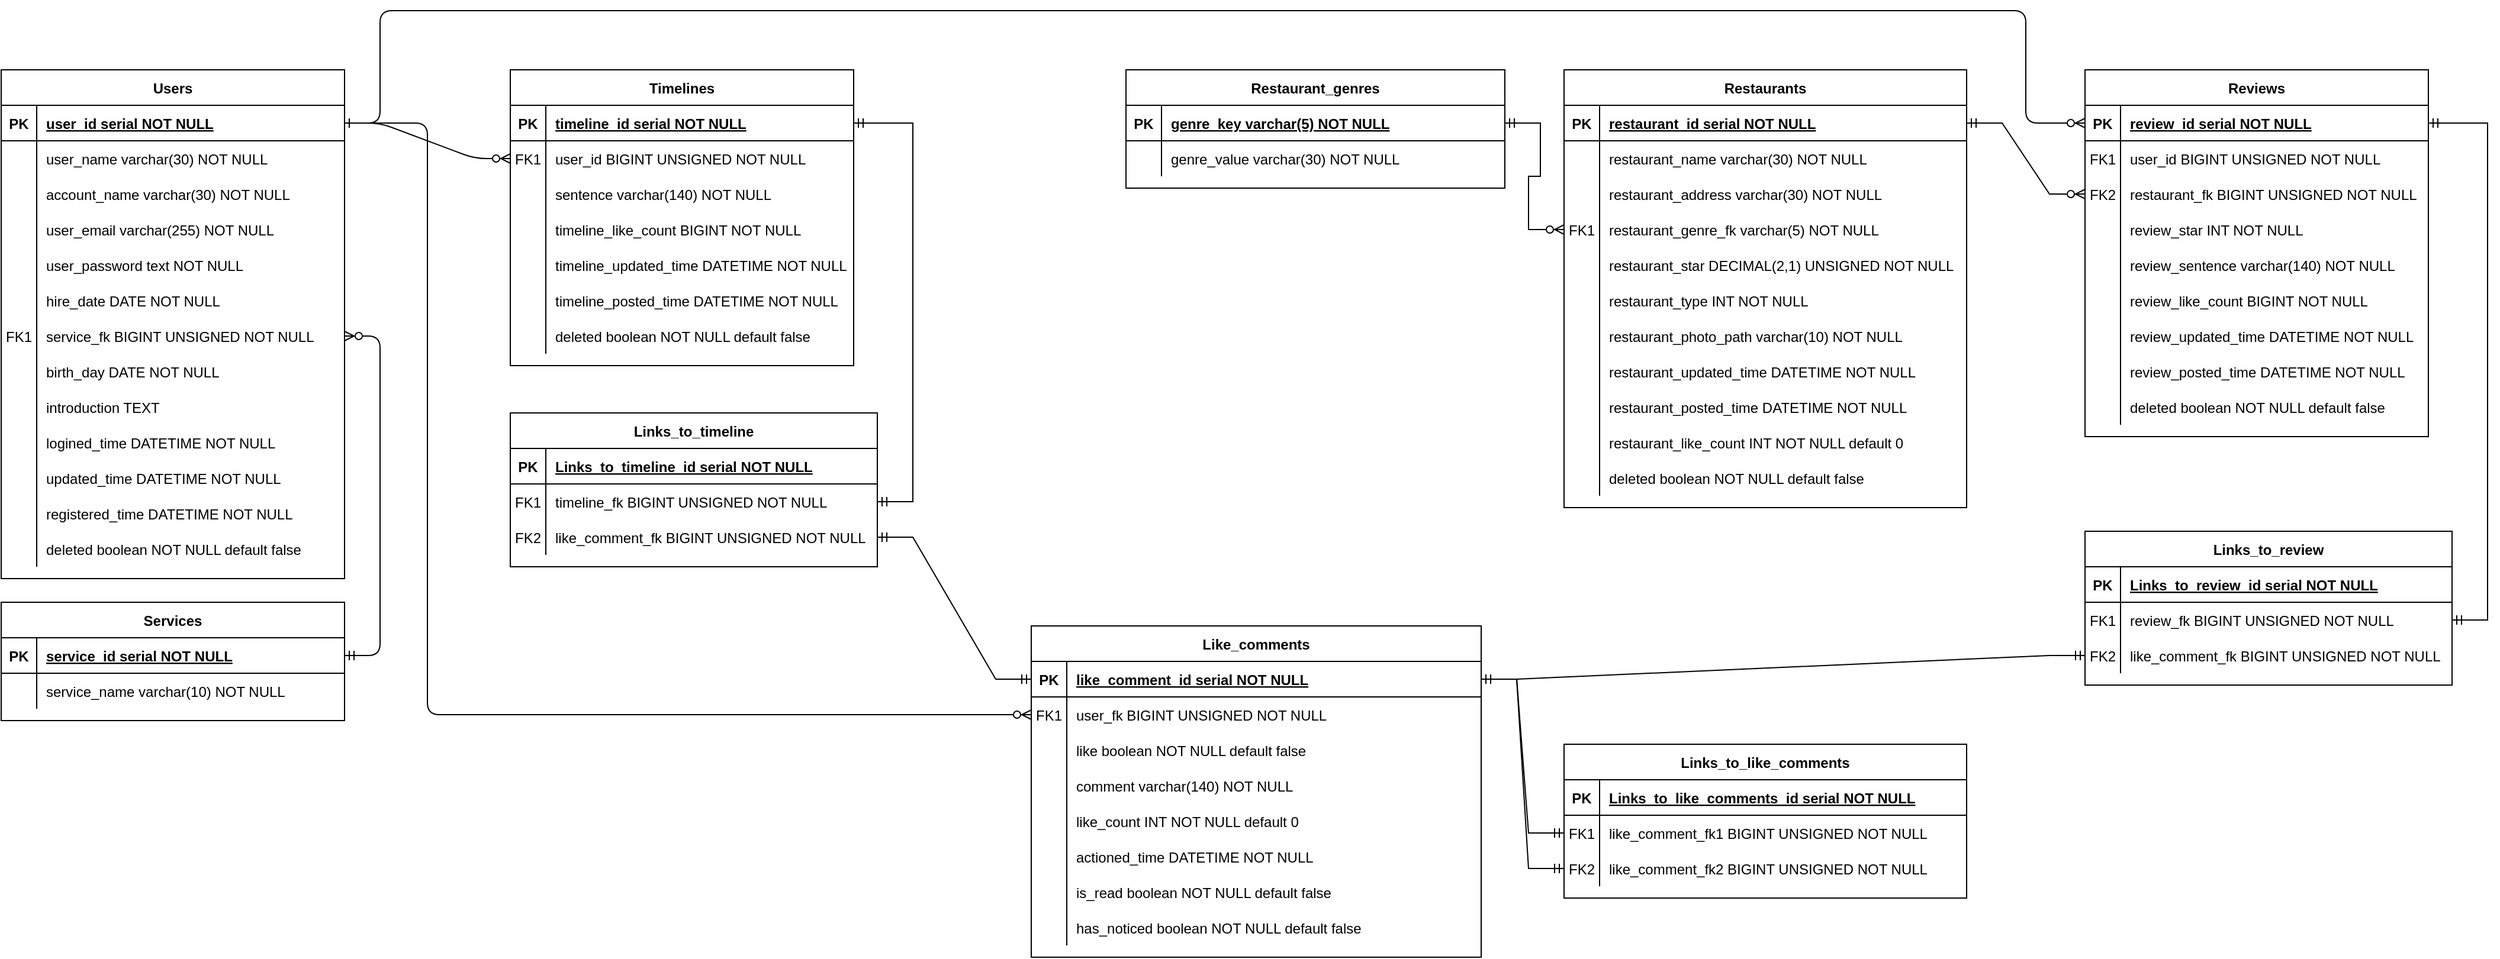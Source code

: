 <mxfile version="15.7.3" type="device"><diagram id="R2lEEEUBdFMjLlhIrx00" name="Page-1"><mxGraphModel dx="2181" dy="1018" grid="1" gridSize="10" guides="1" tooltips="1" connect="1" arrows="1" fold="1" page="1" pageScale="1" pageWidth="1100" pageHeight="850" math="0" shadow="0" extFonts="Permanent Marker^https://fonts.googleapis.com/css?family=Permanent+Marker"><root><mxCell id="0"/><mxCell id="1" parent="0"/><mxCell id="C-vyLk0tnHw3VtMMgP7b-1" value="" style="edgeStyle=entityRelationEdgeStyle;endArrow=ERzeroToMany;startArrow=ERone;endFill=1;startFill=0;" parent="1" source="C-vyLk0tnHw3VtMMgP7b-24" target="C-vyLk0tnHw3VtMMgP7b-6" edge="1"><mxGeometry width="100" height="100" relative="1" as="geometry"><mxPoint x="340" y="720" as="sourcePoint"/><mxPoint x="440" y="620" as="targetPoint"/></mxGeometry></mxCell><mxCell id="C-vyLk0tnHw3VtMMgP7b-2" value="Timelines" style="shape=table;startSize=30;container=1;collapsible=1;childLayout=tableLayout;fixedRows=1;rowLines=0;fontStyle=1;align=center;resizeLast=1;" parent="1" vertex="1"><mxGeometry x="510" y="70" width="290" height="250" as="geometry"/></mxCell><mxCell id="C-vyLk0tnHw3VtMMgP7b-3" value="" style="shape=partialRectangle;collapsible=0;dropTarget=0;pointerEvents=0;fillColor=none;points=[[0,0.5],[1,0.5]];portConstraint=eastwest;top=0;left=0;right=0;bottom=1;" parent="C-vyLk0tnHw3VtMMgP7b-2" vertex="1"><mxGeometry y="30" width="290" height="30" as="geometry"/></mxCell><mxCell id="C-vyLk0tnHw3VtMMgP7b-4" value="PK" style="shape=partialRectangle;overflow=hidden;connectable=0;fillColor=none;top=0;left=0;bottom=0;right=0;fontStyle=1;" parent="C-vyLk0tnHw3VtMMgP7b-3" vertex="1"><mxGeometry width="30" height="30" as="geometry"><mxRectangle width="30" height="30" as="alternateBounds"/></mxGeometry></mxCell><mxCell id="C-vyLk0tnHw3VtMMgP7b-5" value="timeline_id serial NOT NULL " style="shape=partialRectangle;overflow=hidden;connectable=0;fillColor=none;top=0;left=0;bottom=0;right=0;align=left;spacingLeft=6;fontStyle=5;" parent="C-vyLk0tnHw3VtMMgP7b-3" vertex="1"><mxGeometry x="30" width="260" height="30" as="geometry"><mxRectangle width="260" height="30" as="alternateBounds"/></mxGeometry></mxCell><mxCell id="C-vyLk0tnHw3VtMMgP7b-6" value="" style="shape=partialRectangle;collapsible=0;dropTarget=0;pointerEvents=0;fillColor=none;points=[[0,0.5],[1,0.5]];portConstraint=eastwest;top=0;left=0;right=0;bottom=0;" parent="C-vyLk0tnHw3VtMMgP7b-2" vertex="1"><mxGeometry y="60" width="290" height="30" as="geometry"/></mxCell><mxCell id="C-vyLk0tnHw3VtMMgP7b-7" value="FK1" style="shape=partialRectangle;overflow=hidden;connectable=0;fillColor=none;top=0;left=0;bottom=0;right=0;" parent="C-vyLk0tnHw3VtMMgP7b-6" vertex="1"><mxGeometry width="30" height="30" as="geometry"><mxRectangle width="30" height="30" as="alternateBounds"/></mxGeometry></mxCell><mxCell id="C-vyLk0tnHw3VtMMgP7b-8" value="user_id BIGINT UNSIGNED NOT NULL" style="shape=partialRectangle;overflow=hidden;connectable=0;fillColor=none;top=0;left=0;bottom=0;right=0;align=left;spacingLeft=6;" parent="C-vyLk0tnHw3VtMMgP7b-6" vertex="1"><mxGeometry x="30" width="260" height="30" as="geometry"><mxRectangle width="260" height="30" as="alternateBounds"/></mxGeometry></mxCell><mxCell id="C-vyLk0tnHw3VtMMgP7b-9" value="" style="shape=partialRectangle;collapsible=0;dropTarget=0;pointerEvents=0;fillColor=none;points=[[0,0.5],[1,0.5]];portConstraint=eastwest;top=0;left=0;right=0;bottom=0;" parent="C-vyLk0tnHw3VtMMgP7b-2" vertex="1"><mxGeometry y="90" width="290" height="30" as="geometry"/></mxCell><mxCell id="C-vyLk0tnHw3VtMMgP7b-10" value="" style="shape=partialRectangle;overflow=hidden;connectable=0;fillColor=none;top=0;left=0;bottom=0;right=0;" parent="C-vyLk0tnHw3VtMMgP7b-9" vertex="1"><mxGeometry width="30" height="30" as="geometry"><mxRectangle width="30" height="30" as="alternateBounds"/></mxGeometry></mxCell><mxCell id="C-vyLk0tnHw3VtMMgP7b-11" value="sentence varchar(140) NOT NULL" style="shape=partialRectangle;overflow=hidden;connectable=0;fillColor=none;top=0;left=0;bottom=0;right=0;align=left;spacingLeft=6;" parent="C-vyLk0tnHw3VtMMgP7b-9" vertex="1"><mxGeometry x="30" width="260" height="30" as="geometry"><mxRectangle width="260" height="30" as="alternateBounds"/></mxGeometry></mxCell><mxCell id="qMyvgyfySn8kr_yycm1p-59" value="" style="shape=partialRectangle;collapsible=0;dropTarget=0;pointerEvents=0;fillColor=none;points=[[0,0.5],[1,0.5]];portConstraint=eastwest;top=0;left=0;right=0;bottom=0;" parent="C-vyLk0tnHw3VtMMgP7b-2" vertex="1"><mxGeometry y="120" width="290" height="30" as="geometry"/></mxCell><mxCell id="qMyvgyfySn8kr_yycm1p-60" value="" style="shape=partialRectangle;overflow=hidden;connectable=0;fillColor=none;top=0;left=0;bottom=0;right=0;" parent="qMyvgyfySn8kr_yycm1p-59" vertex="1"><mxGeometry width="30" height="30" as="geometry"><mxRectangle width="30" height="30" as="alternateBounds"/></mxGeometry></mxCell><mxCell id="qMyvgyfySn8kr_yycm1p-61" value="timeline_like_count BIGINT NOT NULL" style="shape=partialRectangle;overflow=hidden;connectable=0;fillColor=none;top=0;left=0;bottom=0;right=0;align=left;spacingLeft=6;" parent="qMyvgyfySn8kr_yycm1p-59" vertex="1"><mxGeometry x="30" width="260" height="30" as="geometry"><mxRectangle width="260" height="30" as="alternateBounds"/></mxGeometry></mxCell><mxCell id="qMyvgyfySn8kr_yycm1p-62" value="" style="shape=partialRectangle;collapsible=0;dropTarget=0;pointerEvents=0;fillColor=none;points=[[0,0.5],[1,0.5]];portConstraint=eastwest;top=0;left=0;right=0;bottom=0;" parent="C-vyLk0tnHw3VtMMgP7b-2" vertex="1"><mxGeometry y="150" width="290" height="30" as="geometry"/></mxCell><mxCell id="qMyvgyfySn8kr_yycm1p-63" value="" style="shape=partialRectangle;overflow=hidden;connectable=0;fillColor=none;top=0;left=0;bottom=0;right=0;" parent="qMyvgyfySn8kr_yycm1p-62" vertex="1"><mxGeometry width="30" height="30" as="geometry"><mxRectangle width="30" height="30" as="alternateBounds"/></mxGeometry></mxCell><mxCell id="qMyvgyfySn8kr_yycm1p-64" value="timeline_updated_time DATETIME NOT NULL" style="shape=partialRectangle;overflow=hidden;connectable=0;fillColor=none;top=0;left=0;bottom=0;right=0;align=left;spacingLeft=6;" parent="qMyvgyfySn8kr_yycm1p-62" vertex="1"><mxGeometry x="30" width="260" height="30" as="geometry"><mxRectangle width="260" height="30" as="alternateBounds"/></mxGeometry></mxCell><mxCell id="qMyvgyfySn8kr_yycm1p-65" value="" style="shape=partialRectangle;collapsible=0;dropTarget=0;pointerEvents=0;fillColor=none;points=[[0,0.5],[1,0.5]];portConstraint=eastwest;top=0;left=0;right=0;bottom=0;" parent="C-vyLk0tnHw3VtMMgP7b-2" vertex="1"><mxGeometry y="180" width="290" height="30" as="geometry"/></mxCell><mxCell id="qMyvgyfySn8kr_yycm1p-66" value="" style="shape=partialRectangle;overflow=hidden;connectable=0;fillColor=none;top=0;left=0;bottom=0;right=0;" parent="qMyvgyfySn8kr_yycm1p-65" vertex="1"><mxGeometry width="30" height="30" as="geometry"><mxRectangle width="30" height="30" as="alternateBounds"/></mxGeometry></mxCell><mxCell id="qMyvgyfySn8kr_yycm1p-67" value="timeline_posted_time DATETIME NOT NULL" style="shape=partialRectangle;overflow=hidden;connectable=0;fillColor=none;top=0;left=0;bottom=0;right=0;align=left;spacingLeft=6;" parent="qMyvgyfySn8kr_yycm1p-65" vertex="1"><mxGeometry x="30" width="260" height="30" as="geometry"><mxRectangle width="260" height="30" as="alternateBounds"/></mxGeometry></mxCell><mxCell id="qMyvgyfySn8kr_yycm1p-101" value="" style="shape=partialRectangle;collapsible=0;dropTarget=0;pointerEvents=0;fillColor=none;points=[[0,0.5],[1,0.5]];portConstraint=eastwest;top=0;left=0;right=0;bottom=0;" parent="C-vyLk0tnHw3VtMMgP7b-2" vertex="1"><mxGeometry y="210" width="290" height="30" as="geometry"/></mxCell><mxCell id="qMyvgyfySn8kr_yycm1p-102" value="" style="shape=partialRectangle;overflow=hidden;connectable=0;fillColor=none;top=0;left=0;bottom=0;right=0;" parent="qMyvgyfySn8kr_yycm1p-101" vertex="1"><mxGeometry width="30" height="30" as="geometry"><mxRectangle width="30" height="30" as="alternateBounds"/></mxGeometry></mxCell><mxCell id="qMyvgyfySn8kr_yycm1p-103" value="deleted boolean NOT NULL default false" style="shape=partialRectangle;overflow=hidden;connectable=0;fillColor=none;top=0;left=0;bottom=0;right=0;align=left;spacingLeft=6;" parent="qMyvgyfySn8kr_yycm1p-101" vertex="1"><mxGeometry x="30" width="260" height="30" as="geometry"><mxRectangle width="260" height="30" as="alternateBounds"/></mxGeometry></mxCell><mxCell id="C-vyLk0tnHw3VtMMgP7b-23" value="Users" style="shape=table;startSize=30;container=1;collapsible=1;childLayout=tableLayout;fixedRows=1;rowLines=0;fontStyle=1;align=center;resizeLast=1;" parent="1" vertex="1"><mxGeometry x="80" y="70" width="290" height="430" as="geometry"/></mxCell><mxCell id="C-vyLk0tnHw3VtMMgP7b-24" value="" style="shape=partialRectangle;collapsible=0;dropTarget=0;pointerEvents=0;fillColor=none;points=[[0,0.5],[1,0.5]];portConstraint=eastwest;top=0;left=0;right=0;bottom=1;" parent="C-vyLk0tnHw3VtMMgP7b-23" vertex="1"><mxGeometry y="30" width="290" height="30" as="geometry"/></mxCell><mxCell id="C-vyLk0tnHw3VtMMgP7b-25" value="PK" style="shape=partialRectangle;overflow=hidden;connectable=0;fillColor=none;top=0;left=0;bottom=0;right=0;fontStyle=1;" parent="C-vyLk0tnHw3VtMMgP7b-24" vertex="1"><mxGeometry width="30" height="30" as="geometry"><mxRectangle width="30" height="30" as="alternateBounds"/></mxGeometry></mxCell><mxCell id="C-vyLk0tnHw3VtMMgP7b-26" value="user_id serial NOT NULL " style="shape=partialRectangle;overflow=hidden;connectable=0;fillColor=none;top=0;left=0;bottom=0;right=0;align=left;spacingLeft=6;fontStyle=5;" parent="C-vyLk0tnHw3VtMMgP7b-24" vertex="1"><mxGeometry x="30" width="260" height="30" as="geometry"><mxRectangle width="260" height="30" as="alternateBounds"/></mxGeometry></mxCell><mxCell id="C-vyLk0tnHw3VtMMgP7b-27" value="" style="shape=partialRectangle;collapsible=0;dropTarget=0;pointerEvents=0;fillColor=none;points=[[0,0.5],[1,0.5]];portConstraint=eastwest;top=0;left=0;right=0;bottom=0;" parent="C-vyLk0tnHw3VtMMgP7b-23" vertex="1"><mxGeometry y="60" width="290" height="30" as="geometry"/></mxCell><mxCell id="C-vyLk0tnHw3VtMMgP7b-28" value="" style="shape=partialRectangle;overflow=hidden;connectable=0;fillColor=none;top=0;left=0;bottom=0;right=0;" parent="C-vyLk0tnHw3VtMMgP7b-27" vertex="1"><mxGeometry width="30" height="30" as="geometry"><mxRectangle width="30" height="30" as="alternateBounds"/></mxGeometry></mxCell><mxCell id="C-vyLk0tnHw3VtMMgP7b-29" value="user_name varchar(30) NOT NULL" style="shape=partialRectangle;overflow=hidden;connectable=0;fillColor=none;top=0;left=0;bottom=0;right=0;align=left;spacingLeft=6;" parent="C-vyLk0tnHw3VtMMgP7b-27" vertex="1"><mxGeometry x="30" width="260" height="30" as="geometry"><mxRectangle width="260" height="30" as="alternateBounds"/></mxGeometry></mxCell><mxCell id="qMyvgyfySn8kr_yycm1p-1" value="" style="shape=partialRectangle;collapsible=0;dropTarget=0;pointerEvents=0;fillColor=none;points=[[0,0.5],[1,0.5]];portConstraint=eastwest;top=0;left=0;right=0;bottom=0;" parent="C-vyLk0tnHw3VtMMgP7b-23" vertex="1"><mxGeometry y="90" width="290" height="30" as="geometry"/></mxCell><mxCell id="qMyvgyfySn8kr_yycm1p-2" value="" style="shape=partialRectangle;overflow=hidden;connectable=0;fillColor=none;top=0;left=0;bottom=0;right=0;" parent="qMyvgyfySn8kr_yycm1p-1" vertex="1"><mxGeometry width="30" height="30" as="geometry"><mxRectangle width="30" height="30" as="alternateBounds"/></mxGeometry></mxCell><mxCell id="qMyvgyfySn8kr_yycm1p-3" value="account_name varchar(30) NOT NULL" style="shape=partialRectangle;overflow=hidden;connectable=0;fillColor=none;top=0;left=0;bottom=0;right=0;align=left;spacingLeft=6;" parent="qMyvgyfySn8kr_yycm1p-1" vertex="1"><mxGeometry x="30" width="260" height="30" as="geometry"><mxRectangle width="260" height="30" as="alternateBounds"/></mxGeometry></mxCell><mxCell id="qMyvgyfySn8kr_yycm1p-4" value="" style="shape=partialRectangle;collapsible=0;dropTarget=0;pointerEvents=0;fillColor=none;points=[[0,0.5],[1,0.5]];portConstraint=eastwest;top=0;left=0;right=0;bottom=0;" parent="C-vyLk0tnHw3VtMMgP7b-23" vertex="1"><mxGeometry y="120" width="290" height="30" as="geometry"/></mxCell><mxCell id="qMyvgyfySn8kr_yycm1p-5" value="" style="shape=partialRectangle;overflow=hidden;connectable=0;fillColor=none;top=0;left=0;bottom=0;right=0;" parent="qMyvgyfySn8kr_yycm1p-4" vertex="1"><mxGeometry width="30" height="30" as="geometry"><mxRectangle width="30" height="30" as="alternateBounds"/></mxGeometry></mxCell><mxCell id="qMyvgyfySn8kr_yycm1p-6" value="user_email varchar(255) NOT NULL" style="shape=partialRectangle;overflow=hidden;connectable=0;fillColor=none;top=0;left=0;bottom=0;right=0;align=left;spacingLeft=6;" parent="qMyvgyfySn8kr_yycm1p-4" vertex="1"><mxGeometry x="30" width="260" height="30" as="geometry"><mxRectangle width="260" height="30" as="alternateBounds"/></mxGeometry></mxCell><mxCell id="qMyvgyfySn8kr_yycm1p-7" value="" style="shape=partialRectangle;collapsible=0;dropTarget=0;pointerEvents=0;fillColor=none;points=[[0,0.5],[1,0.5]];portConstraint=eastwest;top=0;left=0;right=0;bottom=0;" parent="C-vyLk0tnHw3VtMMgP7b-23" vertex="1"><mxGeometry y="150" width="290" height="30" as="geometry"/></mxCell><mxCell id="qMyvgyfySn8kr_yycm1p-8" value="" style="shape=partialRectangle;overflow=hidden;connectable=0;fillColor=none;top=0;left=0;bottom=0;right=0;" parent="qMyvgyfySn8kr_yycm1p-7" vertex="1"><mxGeometry width="30" height="30" as="geometry"><mxRectangle width="30" height="30" as="alternateBounds"/></mxGeometry></mxCell><mxCell id="qMyvgyfySn8kr_yycm1p-9" value="user_password text NOT NULL" style="shape=partialRectangle;overflow=hidden;connectable=0;fillColor=none;top=0;left=0;bottom=0;right=0;align=left;spacingLeft=6;" parent="qMyvgyfySn8kr_yycm1p-7" vertex="1"><mxGeometry x="30" width="260" height="30" as="geometry"><mxRectangle width="260" height="30" as="alternateBounds"/></mxGeometry></mxCell><mxCell id="qMyvgyfySn8kr_yycm1p-14" value="" style="shape=partialRectangle;collapsible=0;dropTarget=0;pointerEvents=0;fillColor=none;points=[[0,0.5],[1,0.5]];portConstraint=eastwest;top=0;left=0;right=0;bottom=0;" parent="C-vyLk0tnHw3VtMMgP7b-23" vertex="1"><mxGeometry y="180" width="290" height="30" as="geometry"/></mxCell><mxCell id="qMyvgyfySn8kr_yycm1p-15" value="" style="shape=partialRectangle;overflow=hidden;connectable=0;fillColor=none;top=0;left=0;bottom=0;right=0;" parent="qMyvgyfySn8kr_yycm1p-14" vertex="1"><mxGeometry width="30" height="30" as="geometry"><mxRectangle width="30" height="30" as="alternateBounds"/></mxGeometry></mxCell><mxCell id="qMyvgyfySn8kr_yycm1p-16" value="hire_date DATE NOT NULL" style="shape=partialRectangle;overflow=hidden;connectable=0;fillColor=none;top=0;left=0;bottom=0;right=0;align=left;spacingLeft=6;" parent="qMyvgyfySn8kr_yycm1p-14" vertex="1"><mxGeometry x="30" width="260" height="30" as="geometry"><mxRectangle width="260" height="30" as="alternateBounds"/></mxGeometry></mxCell><mxCell id="qMyvgyfySn8kr_yycm1p-17" value="" style="shape=partialRectangle;collapsible=0;dropTarget=0;pointerEvents=0;fillColor=none;points=[[0,0.5],[1,0.5]];portConstraint=eastwest;top=0;left=0;right=0;bottom=0;" parent="C-vyLk0tnHw3VtMMgP7b-23" vertex="1"><mxGeometry y="210" width="290" height="30" as="geometry"/></mxCell><mxCell id="qMyvgyfySn8kr_yycm1p-18" value="FK1" style="shape=partialRectangle;overflow=hidden;connectable=0;fillColor=none;top=0;left=0;bottom=0;right=0;" parent="qMyvgyfySn8kr_yycm1p-17" vertex="1"><mxGeometry width="30" height="30" as="geometry"><mxRectangle width="30" height="30" as="alternateBounds"/></mxGeometry></mxCell><mxCell id="qMyvgyfySn8kr_yycm1p-19" value="service_fk BIGINT UNSIGNED NOT NULL" style="shape=partialRectangle;overflow=hidden;connectable=0;fillColor=none;top=0;left=0;bottom=0;right=0;align=left;spacingLeft=6;" parent="qMyvgyfySn8kr_yycm1p-17" vertex="1"><mxGeometry x="30" width="260" height="30" as="geometry"><mxRectangle width="260" height="30" as="alternateBounds"/></mxGeometry></mxCell><mxCell id="qMyvgyfySn8kr_yycm1p-20" value="" style="shape=partialRectangle;collapsible=0;dropTarget=0;pointerEvents=0;fillColor=none;points=[[0,0.5],[1,0.5]];portConstraint=eastwest;top=0;left=0;right=0;bottom=0;" parent="C-vyLk0tnHw3VtMMgP7b-23" vertex="1"><mxGeometry y="240" width="290" height="30" as="geometry"/></mxCell><mxCell id="qMyvgyfySn8kr_yycm1p-21" value="" style="shape=partialRectangle;overflow=hidden;connectable=0;fillColor=none;top=0;left=0;bottom=0;right=0;" parent="qMyvgyfySn8kr_yycm1p-20" vertex="1"><mxGeometry width="30" height="30" as="geometry"><mxRectangle width="30" height="30" as="alternateBounds"/></mxGeometry></mxCell><mxCell id="qMyvgyfySn8kr_yycm1p-22" value="birth_day DATE NOT NULL" style="shape=partialRectangle;overflow=hidden;connectable=0;fillColor=none;top=0;left=0;bottom=0;right=0;align=left;spacingLeft=6;" parent="qMyvgyfySn8kr_yycm1p-20" vertex="1"><mxGeometry x="30" width="260" height="30" as="geometry"><mxRectangle width="260" height="30" as="alternateBounds"/></mxGeometry></mxCell><mxCell id="qMyvgyfySn8kr_yycm1p-10" value="" style="shape=partialRectangle;collapsible=0;dropTarget=0;pointerEvents=0;fillColor=none;points=[[0,0.5],[1,0.5]];portConstraint=eastwest;top=0;left=0;right=0;bottom=0;" parent="C-vyLk0tnHw3VtMMgP7b-23" vertex="1"><mxGeometry y="270" width="290" height="30" as="geometry"/></mxCell><mxCell id="qMyvgyfySn8kr_yycm1p-11" value="" style="shape=partialRectangle;overflow=hidden;connectable=0;fillColor=none;top=0;left=0;bottom=0;right=0;" parent="qMyvgyfySn8kr_yycm1p-10" vertex="1"><mxGeometry width="30" height="30" as="geometry"><mxRectangle width="30" height="30" as="alternateBounds"/></mxGeometry></mxCell><mxCell id="qMyvgyfySn8kr_yycm1p-12" value="introduction TEXT" style="shape=partialRectangle;overflow=hidden;connectable=0;fillColor=none;top=0;left=0;bottom=0;right=0;align=left;spacingLeft=6;" parent="qMyvgyfySn8kr_yycm1p-10" vertex="1"><mxGeometry x="30" width="260" height="30" as="geometry"><mxRectangle width="260" height="30" as="alternateBounds"/></mxGeometry></mxCell><mxCell id="qMyvgyfySn8kr_yycm1p-23" value="" style="shape=partialRectangle;collapsible=0;dropTarget=0;pointerEvents=0;fillColor=none;points=[[0,0.5],[1,0.5]];portConstraint=eastwest;top=0;left=0;right=0;bottom=0;" parent="C-vyLk0tnHw3VtMMgP7b-23" vertex="1"><mxGeometry y="300" width="290" height="30" as="geometry"/></mxCell><mxCell id="qMyvgyfySn8kr_yycm1p-24" value="" style="shape=partialRectangle;overflow=hidden;connectable=0;fillColor=none;top=0;left=0;bottom=0;right=0;" parent="qMyvgyfySn8kr_yycm1p-23" vertex="1"><mxGeometry width="30" height="30" as="geometry"><mxRectangle width="30" height="30" as="alternateBounds"/></mxGeometry></mxCell><mxCell id="qMyvgyfySn8kr_yycm1p-25" value="logined_time DATETIME NOT NULL " style="shape=partialRectangle;overflow=hidden;connectable=0;fillColor=none;top=0;left=0;bottom=0;right=0;align=left;spacingLeft=6;" parent="qMyvgyfySn8kr_yycm1p-23" vertex="1"><mxGeometry x="30" width="260" height="30" as="geometry"><mxRectangle width="260" height="30" as="alternateBounds"/></mxGeometry></mxCell><mxCell id="qMyvgyfySn8kr_yycm1p-26" value="" style="shape=partialRectangle;collapsible=0;dropTarget=0;pointerEvents=0;fillColor=none;points=[[0,0.5],[1,0.5]];portConstraint=eastwest;top=0;left=0;right=0;bottom=0;" parent="C-vyLk0tnHw3VtMMgP7b-23" vertex="1"><mxGeometry y="330" width="290" height="30" as="geometry"/></mxCell><mxCell id="qMyvgyfySn8kr_yycm1p-27" value="" style="shape=partialRectangle;overflow=hidden;connectable=0;fillColor=none;top=0;left=0;bottom=0;right=0;" parent="qMyvgyfySn8kr_yycm1p-26" vertex="1"><mxGeometry width="30" height="30" as="geometry"><mxRectangle width="30" height="30" as="alternateBounds"/></mxGeometry></mxCell><mxCell id="qMyvgyfySn8kr_yycm1p-28" value="updated_time DATETIME NOT NULL" style="shape=partialRectangle;overflow=hidden;connectable=0;fillColor=none;top=0;left=0;bottom=0;right=0;align=left;spacingLeft=6;" parent="qMyvgyfySn8kr_yycm1p-26" vertex="1"><mxGeometry x="30" width="260" height="30" as="geometry"><mxRectangle width="260" height="30" as="alternateBounds"/></mxGeometry></mxCell><mxCell id="qMyvgyfySn8kr_yycm1p-29" value="" style="shape=partialRectangle;collapsible=0;dropTarget=0;pointerEvents=0;fillColor=none;points=[[0,0.5],[1,0.5]];portConstraint=eastwest;top=0;left=0;right=0;bottom=0;" parent="C-vyLk0tnHw3VtMMgP7b-23" vertex="1"><mxGeometry y="360" width="290" height="30" as="geometry"/></mxCell><mxCell id="qMyvgyfySn8kr_yycm1p-30" value="" style="shape=partialRectangle;overflow=hidden;connectable=0;fillColor=none;top=0;left=0;bottom=0;right=0;" parent="qMyvgyfySn8kr_yycm1p-29" vertex="1"><mxGeometry width="30" height="30" as="geometry"><mxRectangle width="30" height="30" as="alternateBounds"/></mxGeometry></mxCell><mxCell id="qMyvgyfySn8kr_yycm1p-31" value="registered_time DATETIME NOT NULL" style="shape=partialRectangle;overflow=hidden;connectable=0;fillColor=none;top=0;left=0;bottom=0;right=0;align=left;spacingLeft=6;" parent="qMyvgyfySn8kr_yycm1p-29" vertex="1"><mxGeometry x="30" width="260" height="30" as="geometry"><mxRectangle width="260" height="30" as="alternateBounds"/></mxGeometry></mxCell><mxCell id="qMyvgyfySn8kr_yycm1p-32" value="" style="shape=partialRectangle;collapsible=0;dropTarget=0;pointerEvents=0;fillColor=none;points=[[0,0.5],[1,0.5]];portConstraint=eastwest;top=0;left=0;right=0;bottom=0;" parent="C-vyLk0tnHw3VtMMgP7b-23" vertex="1"><mxGeometry y="390" width="290" height="30" as="geometry"/></mxCell><mxCell id="qMyvgyfySn8kr_yycm1p-33" value="" style="shape=partialRectangle;overflow=hidden;connectable=0;fillColor=none;top=0;left=0;bottom=0;right=0;" parent="qMyvgyfySn8kr_yycm1p-32" vertex="1"><mxGeometry width="30" height="30" as="geometry"><mxRectangle width="30" height="30" as="alternateBounds"/></mxGeometry></mxCell><mxCell id="qMyvgyfySn8kr_yycm1p-34" value="deleted boolean NOT NULL default false" style="shape=partialRectangle;overflow=hidden;connectable=0;fillColor=none;top=0;left=0;bottom=0;right=0;align=left;spacingLeft=6;" parent="qMyvgyfySn8kr_yycm1p-32" vertex="1"><mxGeometry x="30" width="260" height="30" as="geometry"><mxRectangle width="260" height="30" as="alternateBounds"/></mxGeometry></mxCell><mxCell id="qMyvgyfySn8kr_yycm1p-35" value="Services" style="shape=table;startSize=30;container=1;collapsible=1;childLayout=tableLayout;fixedRows=1;rowLines=0;fontStyle=1;align=center;resizeLast=1;" parent="1" vertex="1"><mxGeometry x="80" y="520" width="290" height="100" as="geometry"/></mxCell><mxCell id="qMyvgyfySn8kr_yycm1p-36" value="" style="shape=partialRectangle;collapsible=0;dropTarget=0;pointerEvents=0;fillColor=none;points=[[0,0.5],[1,0.5]];portConstraint=eastwest;top=0;left=0;right=0;bottom=1;" parent="qMyvgyfySn8kr_yycm1p-35" vertex="1"><mxGeometry y="30" width="290" height="30" as="geometry"/></mxCell><mxCell id="qMyvgyfySn8kr_yycm1p-37" value="PK" style="shape=partialRectangle;overflow=hidden;connectable=0;fillColor=none;top=0;left=0;bottom=0;right=0;fontStyle=1;" parent="qMyvgyfySn8kr_yycm1p-36" vertex="1"><mxGeometry width="30" height="30" as="geometry"><mxRectangle width="30" height="30" as="alternateBounds"/></mxGeometry></mxCell><mxCell id="qMyvgyfySn8kr_yycm1p-38" value="service_id serial NOT NULL " style="shape=partialRectangle;overflow=hidden;connectable=0;fillColor=none;top=0;left=0;bottom=0;right=0;align=left;spacingLeft=6;fontStyle=5;" parent="qMyvgyfySn8kr_yycm1p-36" vertex="1"><mxGeometry x="30" width="260" height="30" as="geometry"><mxRectangle width="260" height="30" as="alternateBounds"/></mxGeometry></mxCell><mxCell id="qMyvgyfySn8kr_yycm1p-42" value="" style="shape=partialRectangle;collapsible=0;dropTarget=0;pointerEvents=0;fillColor=none;points=[[0,0.5],[1,0.5]];portConstraint=eastwest;top=0;left=0;right=0;bottom=0;" parent="qMyvgyfySn8kr_yycm1p-35" vertex="1"><mxGeometry y="60" width="290" height="30" as="geometry"/></mxCell><mxCell id="qMyvgyfySn8kr_yycm1p-43" value="" style="shape=partialRectangle;overflow=hidden;connectable=0;fillColor=none;top=0;left=0;bottom=0;right=0;" parent="qMyvgyfySn8kr_yycm1p-42" vertex="1"><mxGeometry width="30" height="30" as="geometry"><mxRectangle width="30" height="30" as="alternateBounds"/></mxGeometry></mxCell><mxCell id="qMyvgyfySn8kr_yycm1p-44" value="service_name varchar(10) NOT NULL" style="shape=partialRectangle;overflow=hidden;connectable=0;fillColor=none;top=0;left=0;bottom=0;right=0;align=left;spacingLeft=6;" parent="qMyvgyfySn8kr_yycm1p-42" vertex="1"><mxGeometry x="30" width="260" height="30" as="geometry"><mxRectangle width="260" height="30" as="alternateBounds"/></mxGeometry></mxCell><mxCell id="qMyvgyfySn8kr_yycm1p-47" value="" style="edgeStyle=entityRelationEdgeStyle;fontSize=12;html=1;endArrow=ERzeroToMany;startArrow=ERmandOne;fontFamily=Helvetica;fontColor=rgba(0, 0, 0, 1);align=center;endFill=1;strokeColor=rgba(0, 0, 0, 1);" parent="1" source="qMyvgyfySn8kr_yycm1p-36" target="qMyvgyfySn8kr_yycm1p-17" edge="1"><mxGeometry width="100" height="100" relative="1" as="geometry"><mxPoint x="360" y="720" as="sourcePoint"/><mxPoint x="410" y="370" as="targetPoint"/></mxGeometry></mxCell><mxCell id="mH1dn79HrYOJWNwSrirj-23" value="Restaurants" style="shape=table;startSize=30;container=1;collapsible=1;childLayout=tableLayout;fixedRows=1;rowLines=0;fontStyle=1;align=center;resizeLast=1;" parent="1" vertex="1"><mxGeometry x="1400" y="70" width="340" height="370" as="geometry"/></mxCell><mxCell id="mH1dn79HrYOJWNwSrirj-24" value="" style="shape=partialRectangle;collapsible=0;dropTarget=0;pointerEvents=0;fillColor=none;points=[[0,0.5],[1,0.5]];portConstraint=eastwest;top=0;left=0;right=0;bottom=1;" parent="mH1dn79HrYOJWNwSrirj-23" vertex="1"><mxGeometry y="30" width="340" height="30" as="geometry"/></mxCell><mxCell id="mH1dn79HrYOJWNwSrirj-25" value="PK" style="shape=partialRectangle;overflow=hidden;connectable=0;fillColor=none;top=0;left=0;bottom=0;right=0;fontStyle=1;" parent="mH1dn79HrYOJWNwSrirj-24" vertex="1"><mxGeometry width="30" height="30" as="geometry"><mxRectangle width="30" height="30" as="alternateBounds"/></mxGeometry></mxCell><mxCell id="mH1dn79HrYOJWNwSrirj-26" value="restaurant_id serial NOT NULL " style="shape=partialRectangle;overflow=hidden;connectable=0;fillColor=none;top=0;left=0;bottom=0;right=0;align=left;spacingLeft=6;fontStyle=5;" parent="mH1dn79HrYOJWNwSrirj-24" vertex="1"><mxGeometry x="30" width="310" height="30" as="geometry"><mxRectangle width="310" height="30" as="alternateBounds"/></mxGeometry></mxCell><mxCell id="mH1dn79HrYOJWNwSrirj-30" value="" style="shape=partialRectangle;collapsible=0;dropTarget=0;pointerEvents=0;fillColor=none;points=[[0,0.5],[1,0.5]];portConstraint=eastwest;top=0;left=0;right=0;bottom=0;" parent="mH1dn79HrYOJWNwSrirj-23" vertex="1"><mxGeometry y="60" width="340" height="30" as="geometry"/></mxCell><mxCell id="mH1dn79HrYOJWNwSrirj-31" value="" style="shape=partialRectangle;overflow=hidden;connectable=0;fillColor=none;top=0;left=0;bottom=0;right=0;" parent="mH1dn79HrYOJWNwSrirj-30" vertex="1"><mxGeometry width="30" height="30" as="geometry"><mxRectangle width="30" height="30" as="alternateBounds"/></mxGeometry></mxCell><mxCell id="mH1dn79HrYOJWNwSrirj-32" value="restaurant_name varchar(30) NOT NULL" style="shape=partialRectangle;overflow=hidden;connectable=0;fillColor=none;top=0;left=0;bottom=0;right=0;align=left;spacingLeft=6;" parent="mH1dn79HrYOJWNwSrirj-30" vertex="1"><mxGeometry x="30" width="310" height="30" as="geometry"><mxRectangle width="310" height="30" as="alternateBounds"/></mxGeometry></mxCell><mxCell id="gZ6pU4DfmAw9tCynrmgY-4" value="" style="shape=partialRectangle;collapsible=0;dropTarget=0;pointerEvents=0;fillColor=none;points=[[0,0.5],[1,0.5]];portConstraint=eastwest;top=0;left=0;right=0;bottom=0;" vertex="1" parent="mH1dn79HrYOJWNwSrirj-23"><mxGeometry y="90" width="340" height="30" as="geometry"/></mxCell><mxCell id="gZ6pU4DfmAw9tCynrmgY-5" value="" style="shape=partialRectangle;overflow=hidden;connectable=0;fillColor=none;top=0;left=0;bottom=0;right=0;" vertex="1" parent="gZ6pU4DfmAw9tCynrmgY-4"><mxGeometry width="30" height="30" as="geometry"><mxRectangle width="30" height="30" as="alternateBounds"/></mxGeometry></mxCell><mxCell id="gZ6pU4DfmAw9tCynrmgY-6" value="restaurant_address varchar(30) NOT NULL" style="shape=partialRectangle;overflow=hidden;connectable=0;fillColor=none;top=0;left=0;bottom=0;right=0;align=left;spacingLeft=6;" vertex="1" parent="gZ6pU4DfmAw9tCynrmgY-4"><mxGeometry x="30" width="310" height="30" as="geometry"><mxRectangle width="310" height="30" as="alternateBounds"/></mxGeometry></mxCell><mxCell id="mH1dn79HrYOJWNwSrirj-33" value="" style="shape=partialRectangle;collapsible=0;dropTarget=0;pointerEvents=0;fillColor=none;points=[[0,0.5],[1,0.5]];portConstraint=eastwest;top=0;left=0;right=0;bottom=0;" parent="mH1dn79HrYOJWNwSrirj-23" vertex="1"><mxGeometry y="120" width="340" height="30" as="geometry"/></mxCell><mxCell id="mH1dn79HrYOJWNwSrirj-34" value="" style="shape=partialRectangle;overflow=hidden;connectable=0;fillColor=none;top=0;left=0;bottom=0;right=0;" parent="mH1dn79HrYOJWNwSrirj-33" vertex="1"><mxGeometry width="30" height="30" as="geometry"><mxRectangle width="30" height="30" as="alternateBounds"/></mxGeometry></mxCell><mxCell id="mH1dn79HrYOJWNwSrirj-35" value="restaurant_genre_fk varchar(5) NOT NULL" style="shape=partialRectangle;overflow=hidden;connectable=0;fillColor=none;top=0;left=0;bottom=0;right=0;align=left;spacingLeft=6;" parent="mH1dn79HrYOJWNwSrirj-33" vertex="1"><mxGeometry x="30" width="310" height="30" as="geometry"><mxRectangle width="310" height="30" as="alternateBounds"/></mxGeometry></mxCell><mxCell id="mH1dn79HrYOJWNwSrirj-36" value="" style="shape=partialRectangle;collapsible=0;dropTarget=0;pointerEvents=0;fillColor=none;points=[[0,0.5],[1,0.5]];portConstraint=eastwest;top=0;left=0;right=0;bottom=0;" parent="mH1dn79HrYOJWNwSrirj-23" vertex="1"><mxGeometry y="150" width="340" height="30" as="geometry"/></mxCell><mxCell id="mH1dn79HrYOJWNwSrirj-37" value="" style="shape=partialRectangle;overflow=hidden;connectable=0;fillColor=none;top=0;left=0;bottom=0;right=0;" parent="mH1dn79HrYOJWNwSrirj-36" vertex="1"><mxGeometry width="30" height="30" as="geometry"><mxRectangle width="30" height="30" as="alternateBounds"/></mxGeometry></mxCell><mxCell id="mH1dn79HrYOJWNwSrirj-38" value="restaurant_star DECIMAL(2,1) UNSIGNED NOT NULL" style="shape=partialRectangle;overflow=hidden;connectable=0;fillColor=none;top=0;left=0;bottom=0;right=0;align=left;spacingLeft=6;" parent="mH1dn79HrYOJWNwSrirj-36" vertex="1"><mxGeometry x="30" width="310" height="30" as="geometry"><mxRectangle width="310" height="30" as="alternateBounds"/></mxGeometry></mxCell><mxCell id="gZ6pU4DfmAw9tCynrmgY-108" value="" style="shape=partialRectangle;collapsible=0;dropTarget=0;pointerEvents=0;fillColor=none;points=[[0,0.5],[1,0.5]];portConstraint=eastwest;top=0;left=0;right=0;bottom=0;" vertex="1" parent="mH1dn79HrYOJWNwSrirj-23"><mxGeometry y="180" width="340" height="30" as="geometry"/></mxCell><mxCell id="gZ6pU4DfmAw9tCynrmgY-109" value="" style="shape=partialRectangle;overflow=hidden;connectable=0;fillColor=none;top=0;left=0;bottom=0;right=0;" vertex="1" parent="gZ6pU4DfmAw9tCynrmgY-108"><mxGeometry width="30" height="30" as="geometry"><mxRectangle width="30" height="30" as="alternateBounds"/></mxGeometry></mxCell><mxCell id="gZ6pU4DfmAw9tCynrmgY-110" value="restaurant_type INT NOT NULL" style="shape=partialRectangle;overflow=hidden;connectable=0;fillColor=none;top=0;left=0;bottom=0;right=0;align=left;spacingLeft=6;" vertex="1" parent="gZ6pU4DfmAw9tCynrmgY-108"><mxGeometry x="30" width="310" height="30" as="geometry"><mxRectangle width="310" height="30" as="alternateBounds"/></mxGeometry></mxCell><mxCell id="mH1dn79HrYOJWNwSrirj-39" value="" style="shape=partialRectangle;collapsible=0;dropTarget=0;pointerEvents=0;fillColor=none;points=[[0,0.5],[1,0.5]];portConstraint=eastwest;top=0;left=0;right=0;bottom=0;" parent="mH1dn79HrYOJWNwSrirj-23" vertex="1"><mxGeometry y="210" width="340" height="30" as="geometry"/></mxCell><mxCell id="mH1dn79HrYOJWNwSrirj-40" value="" style="shape=partialRectangle;overflow=hidden;connectable=0;fillColor=none;top=0;left=0;bottom=0;right=0;" parent="mH1dn79HrYOJWNwSrirj-39" vertex="1"><mxGeometry width="30" height="30" as="geometry"><mxRectangle width="30" height="30" as="alternateBounds"/></mxGeometry></mxCell><mxCell id="mH1dn79HrYOJWNwSrirj-41" value="restaurant_photo_path varchar(10) NOT NULL" style="shape=partialRectangle;overflow=hidden;connectable=0;fillColor=none;top=0;left=0;bottom=0;right=0;align=left;spacingLeft=6;" parent="mH1dn79HrYOJWNwSrirj-39" vertex="1"><mxGeometry x="30" width="310" height="30" as="geometry"><mxRectangle width="310" height="30" as="alternateBounds"/></mxGeometry></mxCell><mxCell id="gZ6pU4DfmAw9tCynrmgY-66" value="" style="shape=partialRectangle;collapsible=0;dropTarget=0;pointerEvents=0;fillColor=none;points=[[0,0.5],[1,0.5]];portConstraint=eastwest;top=0;left=0;right=0;bottom=0;" vertex="1" parent="mH1dn79HrYOJWNwSrirj-23"><mxGeometry y="240" width="340" height="30" as="geometry"/></mxCell><mxCell id="gZ6pU4DfmAw9tCynrmgY-67" value="" style="shape=partialRectangle;overflow=hidden;connectable=0;fillColor=none;top=0;left=0;bottom=0;right=0;" vertex="1" parent="gZ6pU4DfmAw9tCynrmgY-66"><mxGeometry width="30" height="30" as="geometry"><mxRectangle width="30" height="30" as="alternateBounds"/></mxGeometry></mxCell><mxCell id="gZ6pU4DfmAw9tCynrmgY-68" value="restaurant_updated_time DATETIME NOT NULL" style="shape=partialRectangle;overflow=hidden;connectable=0;fillColor=none;top=0;left=0;bottom=0;right=0;align=left;spacingLeft=6;" vertex="1" parent="gZ6pU4DfmAw9tCynrmgY-66"><mxGeometry x="30" width="310" height="30" as="geometry"><mxRectangle width="310" height="30" as="alternateBounds"/></mxGeometry></mxCell><mxCell id="gZ6pU4DfmAw9tCynrmgY-70" value="" style="shape=partialRectangle;collapsible=0;dropTarget=0;pointerEvents=0;fillColor=none;points=[[0,0.5],[1,0.5]];portConstraint=eastwest;top=0;left=0;right=0;bottom=0;" vertex="1" parent="mH1dn79HrYOJWNwSrirj-23"><mxGeometry y="270" width="340" height="30" as="geometry"/></mxCell><mxCell id="gZ6pU4DfmAw9tCynrmgY-71" value="" style="shape=partialRectangle;overflow=hidden;connectable=0;fillColor=none;top=0;left=0;bottom=0;right=0;" vertex="1" parent="gZ6pU4DfmAw9tCynrmgY-70"><mxGeometry width="30" height="30" as="geometry"><mxRectangle width="30" height="30" as="alternateBounds"/></mxGeometry></mxCell><mxCell id="gZ6pU4DfmAw9tCynrmgY-72" value="restaurant_posted_time DATETIME NOT NULL" style="shape=partialRectangle;overflow=hidden;connectable=0;fillColor=none;top=0;left=0;bottom=0;right=0;align=left;spacingLeft=6;" vertex="1" parent="gZ6pU4DfmAw9tCynrmgY-70"><mxGeometry x="30" width="310" height="30" as="geometry"><mxRectangle width="310" height="30" as="alternateBounds"/></mxGeometry></mxCell><mxCell id="mH1dn79HrYOJWNwSrirj-42" value="" style="shape=partialRectangle;collapsible=0;dropTarget=0;pointerEvents=0;fillColor=none;points=[[0,0.5],[1,0.5]];portConstraint=eastwest;top=0;left=0;right=0;bottom=0;" parent="mH1dn79HrYOJWNwSrirj-23" vertex="1"><mxGeometry y="300" width="340" height="30" as="geometry"/></mxCell><mxCell id="mH1dn79HrYOJWNwSrirj-43" value="" style="shape=partialRectangle;overflow=hidden;connectable=0;fillColor=none;top=0;left=0;bottom=0;right=0;" parent="mH1dn79HrYOJWNwSrirj-42" vertex="1"><mxGeometry width="30" height="30" as="geometry"><mxRectangle width="30" height="30" as="alternateBounds"/></mxGeometry></mxCell><mxCell id="mH1dn79HrYOJWNwSrirj-44" value="restaurant_like_count INT NOT NULL default 0" style="shape=partialRectangle;overflow=hidden;connectable=0;fillColor=none;top=0;left=0;bottom=0;right=0;align=left;spacingLeft=6;" parent="mH1dn79HrYOJWNwSrirj-42" vertex="1"><mxGeometry x="30" width="310" height="30" as="geometry"><mxRectangle width="310" height="30" as="alternateBounds"/></mxGeometry></mxCell><mxCell id="gZ6pU4DfmAw9tCynrmgY-73" value="" style="shape=partialRectangle;collapsible=0;dropTarget=0;pointerEvents=0;fillColor=none;points=[[0,0.5],[1,0.5]];portConstraint=eastwest;top=0;left=0;right=0;bottom=0;" vertex="1" parent="mH1dn79HrYOJWNwSrirj-23"><mxGeometry y="330" width="340" height="30" as="geometry"/></mxCell><mxCell id="gZ6pU4DfmAw9tCynrmgY-74" value="" style="shape=partialRectangle;overflow=hidden;connectable=0;fillColor=none;top=0;left=0;bottom=0;right=0;" vertex="1" parent="gZ6pU4DfmAw9tCynrmgY-73"><mxGeometry width="30" height="30" as="geometry"><mxRectangle width="30" height="30" as="alternateBounds"/></mxGeometry></mxCell><mxCell id="gZ6pU4DfmAw9tCynrmgY-75" value="deleted boolean NOT NULL default false" style="shape=partialRectangle;overflow=hidden;connectable=0;fillColor=none;top=0;left=0;bottom=0;right=0;align=left;spacingLeft=6;" vertex="1" parent="gZ6pU4DfmAw9tCynrmgY-73"><mxGeometry x="30" width="310" height="30" as="geometry"><mxRectangle width="310" height="30" as="alternateBounds"/></mxGeometry></mxCell><mxCell id="mH1dn79HrYOJWNwSrirj-45" value="Like_comments" style="shape=table;startSize=30;container=1;collapsible=1;childLayout=tableLayout;fixedRows=1;rowLines=0;fontStyle=1;align=center;resizeLast=1;" parent="1" vertex="1"><mxGeometry x="950" y="540" width="380" height="280" as="geometry"/></mxCell><mxCell id="mH1dn79HrYOJWNwSrirj-46" value="" style="shape=partialRectangle;collapsible=0;dropTarget=0;pointerEvents=0;fillColor=none;points=[[0,0.5],[1,0.5]];portConstraint=eastwest;top=0;left=0;right=0;bottom=1;" parent="mH1dn79HrYOJWNwSrirj-45" vertex="1"><mxGeometry y="30" width="380" height="30" as="geometry"/></mxCell><mxCell id="mH1dn79HrYOJWNwSrirj-47" value="PK" style="shape=partialRectangle;overflow=hidden;connectable=0;fillColor=none;top=0;left=0;bottom=0;right=0;fontStyle=1;" parent="mH1dn79HrYOJWNwSrirj-46" vertex="1"><mxGeometry width="30" height="30" as="geometry"><mxRectangle width="30" height="30" as="alternateBounds"/></mxGeometry></mxCell><mxCell id="mH1dn79HrYOJWNwSrirj-48" value="like_comment_id serial NOT NULL " style="shape=partialRectangle;overflow=hidden;connectable=0;fillColor=none;top=0;left=0;bottom=0;right=0;align=left;spacingLeft=6;fontStyle=5;" parent="mH1dn79HrYOJWNwSrirj-46" vertex="1"><mxGeometry x="30" width="350" height="30" as="geometry"><mxRectangle width="350" height="30" as="alternateBounds"/></mxGeometry></mxCell><mxCell id="mH1dn79HrYOJWNwSrirj-49" value="" style="shape=partialRectangle;collapsible=0;dropTarget=0;pointerEvents=0;fillColor=none;points=[[0,0.5],[1,0.5]];portConstraint=eastwest;top=0;left=0;right=0;bottom=0;" parent="mH1dn79HrYOJWNwSrirj-45" vertex="1"><mxGeometry y="60" width="380" height="30" as="geometry"/></mxCell><mxCell id="mH1dn79HrYOJWNwSrirj-50" value="FK1" style="shape=partialRectangle;overflow=hidden;connectable=0;fillColor=none;top=0;left=0;bottom=0;right=0;" parent="mH1dn79HrYOJWNwSrirj-49" vertex="1"><mxGeometry width="30" height="30" as="geometry"><mxRectangle width="30" height="30" as="alternateBounds"/></mxGeometry></mxCell><mxCell id="mH1dn79HrYOJWNwSrirj-51" value="user_fk BIGINT UNSIGNED NOT NULL" style="shape=partialRectangle;overflow=hidden;connectable=0;fillColor=none;top=0;left=0;bottom=0;right=0;align=left;spacingLeft=6;" parent="mH1dn79HrYOJWNwSrirj-49" vertex="1"><mxGeometry x="30" width="350" height="30" as="geometry"><mxRectangle width="350" height="30" as="alternateBounds"/></mxGeometry></mxCell><mxCell id="mH1dn79HrYOJWNwSrirj-52" value="" style="shape=partialRectangle;collapsible=0;dropTarget=0;pointerEvents=0;fillColor=none;points=[[0,0.5],[1,0.5]];portConstraint=eastwest;top=0;left=0;right=0;bottom=0;" parent="mH1dn79HrYOJWNwSrirj-45" vertex="1"><mxGeometry y="90" width="380" height="30" as="geometry"/></mxCell><mxCell id="mH1dn79HrYOJWNwSrirj-53" value="" style="shape=partialRectangle;overflow=hidden;connectable=0;fillColor=none;top=0;left=0;bottom=0;right=0;" parent="mH1dn79HrYOJWNwSrirj-52" vertex="1"><mxGeometry width="30" height="30" as="geometry"><mxRectangle width="30" height="30" as="alternateBounds"/></mxGeometry></mxCell><mxCell id="mH1dn79HrYOJWNwSrirj-54" value="like boolean NOT NULL default false" style="shape=partialRectangle;overflow=hidden;connectable=0;fillColor=none;top=0;left=0;bottom=0;right=0;align=left;spacingLeft=6;" parent="mH1dn79HrYOJWNwSrirj-52" vertex="1"><mxGeometry x="30" width="350" height="30" as="geometry"><mxRectangle width="350" height="30" as="alternateBounds"/></mxGeometry></mxCell><mxCell id="mH1dn79HrYOJWNwSrirj-55" value="" style="shape=partialRectangle;collapsible=0;dropTarget=0;pointerEvents=0;fillColor=none;points=[[0,0.5],[1,0.5]];portConstraint=eastwest;top=0;left=0;right=0;bottom=0;" parent="mH1dn79HrYOJWNwSrirj-45" vertex="1"><mxGeometry y="120" width="380" height="30" as="geometry"/></mxCell><mxCell id="mH1dn79HrYOJWNwSrirj-56" value="" style="shape=partialRectangle;overflow=hidden;connectable=0;fillColor=none;top=0;left=0;bottom=0;right=0;" parent="mH1dn79HrYOJWNwSrirj-55" vertex="1"><mxGeometry width="30" height="30" as="geometry"><mxRectangle width="30" height="30" as="alternateBounds"/></mxGeometry></mxCell><mxCell id="mH1dn79HrYOJWNwSrirj-57" value="comment varchar(140) NOT NULL" style="shape=partialRectangle;overflow=hidden;connectable=0;fillColor=none;top=0;left=0;bottom=0;right=0;align=left;spacingLeft=6;" parent="mH1dn79HrYOJWNwSrirj-55" vertex="1"><mxGeometry x="30" width="350" height="30" as="geometry"><mxRectangle width="350" height="30" as="alternateBounds"/></mxGeometry></mxCell><mxCell id="gZ6pU4DfmAw9tCynrmgY-1" value="" style="shape=partialRectangle;collapsible=0;dropTarget=0;pointerEvents=0;fillColor=none;points=[[0,0.5],[1,0.5]];portConstraint=eastwest;top=0;left=0;right=0;bottom=0;" vertex="1" parent="mH1dn79HrYOJWNwSrirj-45"><mxGeometry y="150" width="380" height="30" as="geometry"/></mxCell><mxCell id="gZ6pU4DfmAw9tCynrmgY-2" value="" style="shape=partialRectangle;overflow=hidden;connectable=0;fillColor=none;top=0;left=0;bottom=0;right=0;" vertex="1" parent="gZ6pU4DfmAw9tCynrmgY-1"><mxGeometry width="30" height="30" as="geometry"><mxRectangle width="30" height="30" as="alternateBounds"/></mxGeometry></mxCell><mxCell id="gZ6pU4DfmAw9tCynrmgY-3" value="like_count INT NOT NULL default 0" style="shape=partialRectangle;overflow=hidden;connectable=0;fillColor=none;top=0;left=0;bottom=0;right=0;align=left;spacingLeft=6;" vertex="1" parent="gZ6pU4DfmAw9tCynrmgY-1"><mxGeometry x="30" width="350" height="30" as="geometry"><mxRectangle width="350" height="30" as="alternateBounds"/></mxGeometry></mxCell><mxCell id="mH1dn79HrYOJWNwSrirj-96" value="" style="shape=partialRectangle;collapsible=0;dropTarget=0;pointerEvents=0;fillColor=none;points=[[0,0.5],[1,0.5]];portConstraint=eastwest;top=0;left=0;right=0;bottom=0;" parent="mH1dn79HrYOJWNwSrirj-45" vertex="1"><mxGeometry y="180" width="380" height="30" as="geometry"/></mxCell><mxCell id="mH1dn79HrYOJWNwSrirj-97" value="" style="shape=partialRectangle;overflow=hidden;connectable=0;fillColor=none;top=0;left=0;bottom=0;right=0;" parent="mH1dn79HrYOJWNwSrirj-96" vertex="1"><mxGeometry width="30" height="30" as="geometry"><mxRectangle width="30" height="30" as="alternateBounds"/></mxGeometry></mxCell><mxCell id="mH1dn79HrYOJWNwSrirj-98" value="actioned_time DATETIME NOT NULL" style="shape=partialRectangle;overflow=hidden;connectable=0;fillColor=none;top=0;left=0;bottom=0;right=0;align=left;spacingLeft=6;" parent="mH1dn79HrYOJWNwSrirj-96" vertex="1"><mxGeometry x="30" width="350" height="30" as="geometry"><mxRectangle width="350" height="30" as="alternateBounds"/></mxGeometry></mxCell><mxCell id="mH1dn79HrYOJWNwSrirj-58" value="" style="shape=partialRectangle;collapsible=0;dropTarget=0;pointerEvents=0;fillColor=none;points=[[0,0.5],[1,0.5]];portConstraint=eastwest;top=0;left=0;right=0;bottom=0;" parent="mH1dn79HrYOJWNwSrirj-45" vertex="1"><mxGeometry y="210" width="380" height="30" as="geometry"/></mxCell><mxCell id="mH1dn79HrYOJWNwSrirj-59" value="" style="shape=partialRectangle;overflow=hidden;connectable=0;fillColor=none;top=0;left=0;bottom=0;right=0;" parent="mH1dn79HrYOJWNwSrirj-58" vertex="1"><mxGeometry width="30" height="30" as="geometry"><mxRectangle width="30" height="30" as="alternateBounds"/></mxGeometry></mxCell><mxCell id="mH1dn79HrYOJWNwSrirj-60" value="is_read boolean NOT NULL default false" style="shape=partialRectangle;overflow=hidden;connectable=0;fillColor=none;top=0;left=0;bottom=0;right=0;align=left;spacingLeft=6;" parent="mH1dn79HrYOJWNwSrirj-58" vertex="1"><mxGeometry x="30" width="350" height="30" as="geometry"><mxRectangle width="350" height="30" as="alternateBounds"/></mxGeometry></mxCell><mxCell id="mH1dn79HrYOJWNwSrirj-67" value="" style="shape=partialRectangle;collapsible=0;dropTarget=0;pointerEvents=0;fillColor=none;points=[[0,0.5],[1,0.5]];portConstraint=eastwest;top=0;left=0;right=0;bottom=0;" parent="mH1dn79HrYOJWNwSrirj-45" vertex="1"><mxGeometry y="240" width="380" height="30" as="geometry"/></mxCell><mxCell id="mH1dn79HrYOJWNwSrirj-68" value="" style="shape=partialRectangle;overflow=hidden;connectable=0;fillColor=none;top=0;left=0;bottom=0;right=0;" parent="mH1dn79HrYOJWNwSrirj-67" vertex="1"><mxGeometry width="30" height="30" as="geometry"><mxRectangle width="30" height="30" as="alternateBounds"/></mxGeometry></mxCell><mxCell id="mH1dn79HrYOJWNwSrirj-69" value="has_noticed boolean NOT NULL default false" style="shape=partialRectangle;overflow=hidden;connectable=0;fillColor=none;top=0;left=0;bottom=0;right=0;align=left;spacingLeft=6;" parent="mH1dn79HrYOJWNwSrirj-67" vertex="1"><mxGeometry x="30" width="350" height="30" as="geometry"><mxRectangle width="350" height="30" as="alternateBounds"/></mxGeometry></mxCell><mxCell id="mH1dn79HrYOJWNwSrirj-71" value="Links_to_timeline" style="shape=table;startSize=30;container=1;collapsible=1;childLayout=tableLayout;fixedRows=1;rowLines=0;fontStyle=1;align=center;resizeLast=1;" parent="1" vertex="1"><mxGeometry x="510" y="360" width="310" height="130" as="geometry"/></mxCell><mxCell id="mH1dn79HrYOJWNwSrirj-72" value="" style="shape=partialRectangle;collapsible=0;dropTarget=0;pointerEvents=0;fillColor=none;points=[[0,0.5],[1,0.5]];portConstraint=eastwest;top=0;left=0;right=0;bottom=1;" parent="mH1dn79HrYOJWNwSrirj-71" vertex="1"><mxGeometry y="30" width="310" height="30" as="geometry"/></mxCell><mxCell id="mH1dn79HrYOJWNwSrirj-73" value="PK" style="shape=partialRectangle;overflow=hidden;connectable=0;fillColor=none;top=0;left=0;bottom=0;right=0;fontStyle=1;" parent="mH1dn79HrYOJWNwSrirj-72" vertex="1"><mxGeometry width="30" height="30" as="geometry"><mxRectangle width="30" height="30" as="alternateBounds"/></mxGeometry></mxCell><mxCell id="mH1dn79HrYOJWNwSrirj-74" value="Links_to_timeline_id serial NOT NULL " style="shape=partialRectangle;overflow=hidden;connectable=0;fillColor=none;top=0;left=0;bottom=0;right=0;align=left;spacingLeft=6;fontStyle=5;" parent="mH1dn79HrYOJWNwSrirj-72" vertex="1"><mxGeometry x="30" width="280" height="30" as="geometry"><mxRectangle width="280" height="30" as="alternateBounds"/></mxGeometry></mxCell><mxCell id="mH1dn79HrYOJWNwSrirj-75" value="" style="shape=partialRectangle;collapsible=0;dropTarget=0;pointerEvents=0;fillColor=none;points=[[0,0.5],[1,0.5]];portConstraint=eastwest;top=0;left=0;right=0;bottom=0;" parent="mH1dn79HrYOJWNwSrirj-71" vertex="1"><mxGeometry y="60" width="310" height="30" as="geometry"/></mxCell><mxCell id="mH1dn79HrYOJWNwSrirj-76" value="FK1" style="shape=partialRectangle;overflow=hidden;connectable=0;fillColor=none;top=0;left=0;bottom=0;right=0;" parent="mH1dn79HrYOJWNwSrirj-75" vertex="1"><mxGeometry width="30" height="30" as="geometry"><mxRectangle width="30" height="30" as="alternateBounds"/></mxGeometry></mxCell><mxCell id="mH1dn79HrYOJWNwSrirj-77" value="timeline_fk BIGINT UNSIGNED NOT NULL" style="shape=partialRectangle;overflow=hidden;connectable=0;fillColor=none;top=0;left=0;bottom=0;right=0;align=left;spacingLeft=6;" parent="mH1dn79HrYOJWNwSrirj-75" vertex="1"><mxGeometry x="30" width="280" height="30" as="geometry"><mxRectangle width="280" height="30" as="alternateBounds"/></mxGeometry></mxCell><mxCell id="mH1dn79HrYOJWNwSrirj-90" value="" style="shape=partialRectangle;collapsible=0;dropTarget=0;pointerEvents=0;fillColor=none;points=[[0,0.5],[1,0.5]];portConstraint=eastwest;top=0;left=0;right=0;bottom=0;" parent="mH1dn79HrYOJWNwSrirj-71" vertex="1"><mxGeometry y="90" width="310" height="30" as="geometry"/></mxCell><mxCell id="mH1dn79HrYOJWNwSrirj-91" value="FK2" style="shape=partialRectangle;overflow=hidden;connectable=0;fillColor=none;top=0;left=0;bottom=0;right=0;" parent="mH1dn79HrYOJWNwSrirj-90" vertex="1"><mxGeometry width="30" height="30" as="geometry"><mxRectangle width="30" height="30" as="alternateBounds"/></mxGeometry></mxCell><mxCell id="mH1dn79HrYOJWNwSrirj-92" value="like_comment_fk BIGINT UNSIGNED NOT NULL" style="shape=partialRectangle;overflow=hidden;connectable=0;fillColor=none;top=0;left=0;bottom=0;right=0;align=left;spacingLeft=6;" parent="mH1dn79HrYOJWNwSrirj-90" vertex="1"><mxGeometry x="30" width="280" height="30" as="geometry"><mxRectangle width="280" height="30" as="alternateBounds"/></mxGeometry></mxCell><mxCell id="mH1dn79HrYOJWNwSrirj-93" value="" style="edgeStyle=entityRelationEdgeStyle;fontSize=12;html=1;endArrow=ERmandOne;startArrow=ERmandOne;rounded=0;" parent="1" source="mH1dn79HrYOJWNwSrirj-75" target="C-vyLk0tnHw3VtMMgP7b-3" edge="1"><mxGeometry width="100" height="100" relative="1" as="geometry"><mxPoint x="360" y="440" as="sourcePoint"/><mxPoint x="640" y="115" as="targetPoint"/></mxGeometry></mxCell><mxCell id="mH1dn79HrYOJWNwSrirj-94" value="" style="edgeStyle=entityRelationEdgeStyle;fontSize=12;html=1;endArrow=ERmandOne;startArrow=ERmandOne;rounded=0;" parent="1" source="mH1dn79HrYOJWNwSrirj-46" target="mH1dn79HrYOJWNwSrirj-90" edge="1"><mxGeometry width="100" height="100" relative="1" as="geometry"><mxPoint x="890" y="810" as="sourcePoint"/><mxPoint x="870" y="500" as="targetPoint"/></mxGeometry></mxCell><mxCell id="mH1dn79HrYOJWNwSrirj-95" value="" style="edgeStyle=elbowEdgeStyle;endArrow=ERzeroToMany;startArrow=ERone;endFill=1;startFill=0;" parent="1" source="C-vyLk0tnHw3VtMMgP7b-24" target="mH1dn79HrYOJWNwSrirj-49" edge="1"><mxGeometry width="100" height="100" relative="1" as="geometry"><mxPoint x="320" y="75" as="sourcePoint"/><mxPoint x="480" y="710" as="targetPoint"/><Array as="points"><mxPoint x="440" y="350"/></Array></mxGeometry></mxCell><mxCell id="2v1neNe03jSkE40yCife-2" value="Reviews" style="shape=table;startSize=30;container=1;collapsible=1;childLayout=tableLayout;fixedRows=1;rowLines=0;fontStyle=1;align=center;resizeLast=1;" parent="1" vertex="1"><mxGeometry x="1840" y="70" width="290" height="310" as="geometry"/></mxCell><mxCell id="2v1neNe03jSkE40yCife-3" value="" style="shape=partialRectangle;collapsible=0;dropTarget=0;pointerEvents=0;fillColor=none;points=[[0,0.5],[1,0.5]];portConstraint=eastwest;top=0;left=0;right=0;bottom=1;" parent="2v1neNe03jSkE40yCife-2" vertex="1"><mxGeometry y="30" width="290" height="30" as="geometry"/></mxCell><mxCell id="2v1neNe03jSkE40yCife-4" value="PK" style="shape=partialRectangle;overflow=hidden;connectable=0;fillColor=none;top=0;left=0;bottom=0;right=0;fontStyle=1;" parent="2v1neNe03jSkE40yCife-3" vertex="1"><mxGeometry width="30" height="30" as="geometry"><mxRectangle width="30" height="30" as="alternateBounds"/></mxGeometry></mxCell><mxCell id="2v1neNe03jSkE40yCife-5" value="review_id serial NOT NULL " style="shape=partialRectangle;overflow=hidden;connectable=0;fillColor=none;top=0;left=0;bottom=0;right=0;align=left;spacingLeft=6;fontStyle=5;" parent="2v1neNe03jSkE40yCife-3" vertex="1"><mxGeometry x="30" width="260" height="30" as="geometry"><mxRectangle width="260" height="30" as="alternateBounds"/></mxGeometry></mxCell><mxCell id="2v1neNe03jSkE40yCife-6" value="" style="shape=partialRectangle;collapsible=0;dropTarget=0;pointerEvents=0;fillColor=none;points=[[0,0.5],[1,0.5]];portConstraint=eastwest;top=0;left=0;right=0;bottom=0;" parent="2v1neNe03jSkE40yCife-2" vertex="1"><mxGeometry y="60" width="290" height="30" as="geometry"/></mxCell><mxCell id="2v1neNe03jSkE40yCife-7" value="FK1" style="shape=partialRectangle;overflow=hidden;connectable=0;fillColor=none;top=0;left=0;bottom=0;right=0;" parent="2v1neNe03jSkE40yCife-6" vertex="1"><mxGeometry width="30" height="30" as="geometry"><mxRectangle width="30" height="30" as="alternateBounds"/></mxGeometry></mxCell><mxCell id="2v1neNe03jSkE40yCife-8" value="user_id BIGINT UNSIGNED NOT NULL" style="shape=partialRectangle;overflow=hidden;connectable=0;fillColor=none;top=0;left=0;bottom=0;right=0;align=left;spacingLeft=6;" parent="2v1neNe03jSkE40yCife-6" vertex="1"><mxGeometry x="30" width="260" height="30" as="geometry"><mxRectangle width="260" height="30" as="alternateBounds"/></mxGeometry></mxCell><mxCell id="2v1neNe03jSkE40yCife-9" value="" style="shape=partialRectangle;collapsible=0;dropTarget=0;pointerEvents=0;fillColor=none;points=[[0,0.5],[1,0.5]];portConstraint=eastwest;top=0;left=0;right=0;bottom=0;" parent="2v1neNe03jSkE40yCife-2" vertex="1"><mxGeometry y="90" width="290" height="30" as="geometry"/></mxCell><mxCell id="2v1neNe03jSkE40yCife-10" value="FK2" style="shape=partialRectangle;overflow=hidden;connectable=0;fillColor=none;top=0;left=0;bottom=0;right=0;" parent="2v1neNe03jSkE40yCife-9" vertex="1"><mxGeometry width="30" height="30" as="geometry"><mxRectangle width="30" height="30" as="alternateBounds"/></mxGeometry></mxCell><mxCell id="2v1neNe03jSkE40yCife-11" value="restaurant_fk BIGINT UNSIGNED NOT NULL" style="shape=partialRectangle;overflow=hidden;connectable=0;fillColor=none;top=0;left=0;bottom=0;right=0;align=left;spacingLeft=6;" parent="2v1neNe03jSkE40yCife-9" vertex="1"><mxGeometry x="30" width="260" height="30" as="geometry"><mxRectangle width="260" height="30" as="alternateBounds"/></mxGeometry></mxCell><mxCell id="gZ6pU4DfmAw9tCynrmgY-119" value="" style="shape=partialRectangle;collapsible=0;dropTarget=0;pointerEvents=0;fillColor=none;points=[[0,0.5],[1,0.5]];portConstraint=eastwest;top=0;left=0;right=0;bottom=0;" vertex="1" parent="2v1neNe03jSkE40yCife-2"><mxGeometry y="120" width="290" height="30" as="geometry"/></mxCell><mxCell id="gZ6pU4DfmAw9tCynrmgY-120" value="" style="shape=partialRectangle;overflow=hidden;connectable=0;fillColor=none;top=0;left=0;bottom=0;right=0;" vertex="1" parent="gZ6pU4DfmAw9tCynrmgY-119"><mxGeometry width="30" height="30" as="geometry"><mxRectangle width="30" height="30" as="alternateBounds"/></mxGeometry></mxCell><mxCell id="gZ6pU4DfmAw9tCynrmgY-121" value="review_star INT NOT NULL" style="shape=partialRectangle;overflow=hidden;connectable=0;fillColor=none;top=0;left=0;bottom=0;right=0;align=left;spacingLeft=6;" vertex="1" parent="gZ6pU4DfmAw9tCynrmgY-119"><mxGeometry x="30" width="260" height="30" as="geometry"><mxRectangle width="260" height="30" as="alternateBounds"/></mxGeometry></mxCell><mxCell id="gZ6pU4DfmAw9tCynrmgY-116" value="" style="shape=partialRectangle;collapsible=0;dropTarget=0;pointerEvents=0;fillColor=none;points=[[0,0.5],[1,0.5]];portConstraint=eastwest;top=0;left=0;right=0;bottom=0;" vertex="1" parent="2v1neNe03jSkE40yCife-2"><mxGeometry y="150" width="290" height="30" as="geometry"/></mxCell><mxCell id="gZ6pU4DfmAw9tCynrmgY-117" value="" style="shape=partialRectangle;overflow=hidden;connectable=0;fillColor=none;top=0;left=0;bottom=0;right=0;" vertex="1" parent="gZ6pU4DfmAw9tCynrmgY-116"><mxGeometry width="30" height="30" as="geometry"><mxRectangle width="30" height="30" as="alternateBounds"/></mxGeometry></mxCell><mxCell id="gZ6pU4DfmAw9tCynrmgY-118" value="review_sentence varchar(140) NOT NULL" style="shape=partialRectangle;overflow=hidden;connectable=0;fillColor=none;top=0;left=0;bottom=0;right=0;align=left;spacingLeft=6;" vertex="1" parent="gZ6pU4DfmAw9tCynrmgY-116"><mxGeometry x="30" width="260" height="30" as="geometry"><mxRectangle width="260" height="30" as="alternateBounds"/></mxGeometry></mxCell><mxCell id="2v1neNe03jSkE40yCife-12" value="" style="shape=partialRectangle;collapsible=0;dropTarget=0;pointerEvents=0;fillColor=none;points=[[0,0.5],[1,0.5]];portConstraint=eastwest;top=0;left=0;right=0;bottom=0;" parent="2v1neNe03jSkE40yCife-2" vertex="1"><mxGeometry y="180" width="290" height="30" as="geometry"/></mxCell><mxCell id="2v1neNe03jSkE40yCife-13" value="" style="shape=partialRectangle;overflow=hidden;connectable=0;fillColor=none;top=0;left=0;bottom=0;right=0;" parent="2v1neNe03jSkE40yCife-12" vertex="1"><mxGeometry width="30" height="30" as="geometry"><mxRectangle width="30" height="30" as="alternateBounds"/></mxGeometry></mxCell><mxCell id="2v1neNe03jSkE40yCife-14" value="review_like_count BIGINT NOT NULL" style="shape=partialRectangle;overflow=hidden;connectable=0;fillColor=none;top=0;left=0;bottom=0;right=0;align=left;spacingLeft=6;" parent="2v1neNe03jSkE40yCife-12" vertex="1"><mxGeometry x="30" width="260" height="30" as="geometry"><mxRectangle width="260" height="30" as="alternateBounds"/></mxGeometry></mxCell><mxCell id="2v1neNe03jSkE40yCife-15" value="" style="shape=partialRectangle;collapsible=0;dropTarget=0;pointerEvents=0;fillColor=none;points=[[0,0.5],[1,0.5]];portConstraint=eastwest;top=0;left=0;right=0;bottom=0;" parent="2v1neNe03jSkE40yCife-2" vertex="1"><mxGeometry y="210" width="290" height="30" as="geometry"/></mxCell><mxCell id="2v1neNe03jSkE40yCife-16" value="" style="shape=partialRectangle;overflow=hidden;connectable=0;fillColor=none;top=0;left=0;bottom=0;right=0;" parent="2v1neNe03jSkE40yCife-15" vertex="1"><mxGeometry width="30" height="30" as="geometry"><mxRectangle width="30" height="30" as="alternateBounds"/></mxGeometry></mxCell><mxCell id="2v1neNe03jSkE40yCife-17" value="review_updated_time DATETIME NOT NULL" style="shape=partialRectangle;overflow=hidden;connectable=0;fillColor=none;top=0;left=0;bottom=0;right=0;align=left;spacingLeft=6;" parent="2v1neNe03jSkE40yCife-15" vertex="1"><mxGeometry x="30" width="260" height="30" as="geometry"><mxRectangle width="260" height="30" as="alternateBounds"/></mxGeometry></mxCell><mxCell id="2v1neNe03jSkE40yCife-18" value="" style="shape=partialRectangle;collapsible=0;dropTarget=0;pointerEvents=0;fillColor=none;points=[[0,0.5],[1,0.5]];portConstraint=eastwest;top=0;left=0;right=0;bottom=0;" parent="2v1neNe03jSkE40yCife-2" vertex="1"><mxGeometry y="240" width="290" height="30" as="geometry"/></mxCell><mxCell id="2v1neNe03jSkE40yCife-19" value="" style="shape=partialRectangle;overflow=hidden;connectable=0;fillColor=none;top=0;left=0;bottom=0;right=0;" parent="2v1neNe03jSkE40yCife-18" vertex="1"><mxGeometry width="30" height="30" as="geometry"><mxRectangle width="30" height="30" as="alternateBounds"/></mxGeometry></mxCell><mxCell id="2v1neNe03jSkE40yCife-20" value="review_posted_time DATETIME NOT NULL" style="shape=partialRectangle;overflow=hidden;connectable=0;fillColor=none;top=0;left=0;bottom=0;right=0;align=left;spacingLeft=6;" parent="2v1neNe03jSkE40yCife-18" vertex="1"><mxGeometry x="30" width="260" height="30" as="geometry"><mxRectangle width="260" height="30" as="alternateBounds"/></mxGeometry></mxCell><mxCell id="2v1neNe03jSkE40yCife-21" value="" style="shape=partialRectangle;collapsible=0;dropTarget=0;pointerEvents=0;fillColor=none;points=[[0,0.5],[1,0.5]];portConstraint=eastwest;top=0;left=0;right=0;bottom=0;" parent="2v1neNe03jSkE40yCife-2" vertex="1"><mxGeometry y="270" width="290" height="30" as="geometry"/></mxCell><mxCell id="2v1neNe03jSkE40yCife-22" value="" style="shape=partialRectangle;overflow=hidden;connectable=0;fillColor=none;top=0;left=0;bottom=0;right=0;" parent="2v1neNe03jSkE40yCife-21" vertex="1"><mxGeometry width="30" height="30" as="geometry"><mxRectangle width="30" height="30" as="alternateBounds"/></mxGeometry></mxCell><mxCell id="2v1neNe03jSkE40yCife-23" value="deleted boolean NOT NULL default false" style="shape=partialRectangle;overflow=hidden;connectable=0;fillColor=none;top=0;left=0;bottom=0;right=0;align=left;spacingLeft=6;" parent="2v1neNe03jSkE40yCife-21" vertex="1"><mxGeometry x="30" width="260" height="30" as="geometry"><mxRectangle width="260" height="30" as="alternateBounds"/></mxGeometry></mxCell><mxCell id="2v1neNe03jSkE40yCife-29" value="Links_to_review" style="shape=table;startSize=30;container=1;collapsible=1;childLayout=tableLayout;fixedRows=1;rowLines=0;fontStyle=1;align=center;resizeLast=1;" parent="1" vertex="1"><mxGeometry x="1840" y="460" width="310" height="130" as="geometry"/></mxCell><mxCell id="2v1neNe03jSkE40yCife-30" value="" style="shape=partialRectangle;collapsible=0;dropTarget=0;pointerEvents=0;fillColor=none;points=[[0,0.5],[1,0.5]];portConstraint=eastwest;top=0;left=0;right=0;bottom=1;" parent="2v1neNe03jSkE40yCife-29" vertex="1"><mxGeometry y="30" width="310" height="30" as="geometry"/></mxCell><mxCell id="2v1neNe03jSkE40yCife-31" value="PK" style="shape=partialRectangle;overflow=hidden;connectable=0;fillColor=none;top=0;left=0;bottom=0;right=0;fontStyle=1;" parent="2v1neNe03jSkE40yCife-30" vertex="1"><mxGeometry width="30" height="30" as="geometry"><mxRectangle width="30" height="30" as="alternateBounds"/></mxGeometry></mxCell><mxCell id="2v1neNe03jSkE40yCife-32" value="Links_to_review_id serial NOT NULL " style="shape=partialRectangle;overflow=hidden;connectable=0;fillColor=none;top=0;left=0;bottom=0;right=0;align=left;spacingLeft=6;fontStyle=5;" parent="2v1neNe03jSkE40yCife-30" vertex="1"><mxGeometry x="30" width="280" height="30" as="geometry"><mxRectangle width="280" height="30" as="alternateBounds"/></mxGeometry></mxCell><mxCell id="2v1neNe03jSkE40yCife-33" value="" style="shape=partialRectangle;collapsible=0;dropTarget=0;pointerEvents=0;fillColor=none;points=[[0,0.5],[1,0.5]];portConstraint=eastwest;top=0;left=0;right=0;bottom=0;" parent="2v1neNe03jSkE40yCife-29" vertex="1"><mxGeometry y="60" width="310" height="30" as="geometry"/></mxCell><mxCell id="2v1neNe03jSkE40yCife-34" value="FK1" style="shape=partialRectangle;overflow=hidden;connectable=0;fillColor=none;top=0;left=0;bottom=0;right=0;" parent="2v1neNe03jSkE40yCife-33" vertex="1"><mxGeometry width="30" height="30" as="geometry"><mxRectangle width="30" height="30" as="alternateBounds"/></mxGeometry></mxCell><mxCell id="2v1neNe03jSkE40yCife-35" value="review_fk BIGINT UNSIGNED NOT NULL" style="shape=partialRectangle;overflow=hidden;connectable=0;fillColor=none;top=0;left=0;bottom=0;right=0;align=left;spacingLeft=6;" parent="2v1neNe03jSkE40yCife-33" vertex="1"><mxGeometry x="30" width="280" height="30" as="geometry"><mxRectangle width="280" height="30" as="alternateBounds"/></mxGeometry></mxCell><mxCell id="2v1neNe03jSkE40yCife-36" value="" style="shape=partialRectangle;collapsible=0;dropTarget=0;pointerEvents=0;fillColor=none;points=[[0,0.5],[1,0.5]];portConstraint=eastwest;top=0;left=0;right=0;bottom=0;" parent="2v1neNe03jSkE40yCife-29" vertex="1"><mxGeometry y="90" width="310" height="30" as="geometry"/></mxCell><mxCell id="2v1neNe03jSkE40yCife-37" value="FK2" style="shape=partialRectangle;overflow=hidden;connectable=0;fillColor=none;top=0;left=0;bottom=0;right=0;" parent="2v1neNe03jSkE40yCife-36" vertex="1"><mxGeometry width="30" height="30" as="geometry"><mxRectangle width="30" height="30" as="alternateBounds"/></mxGeometry></mxCell><mxCell id="2v1neNe03jSkE40yCife-38" value="like_comment_fk BIGINT UNSIGNED NOT NULL" style="shape=partialRectangle;overflow=hidden;connectable=0;fillColor=none;top=0;left=0;bottom=0;right=0;align=left;spacingLeft=6;" parent="2v1neNe03jSkE40yCife-36" vertex="1"><mxGeometry x="30" width="280" height="30" as="geometry"><mxRectangle width="280" height="30" as="alternateBounds"/></mxGeometry></mxCell><mxCell id="2v1neNe03jSkE40yCife-50" value="Links_to_like_comments" style="shape=table;startSize=30;container=1;collapsible=1;childLayout=tableLayout;fixedRows=1;rowLines=0;fontStyle=1;align=center;resizeLast=1;" parent="1" vertex="1"><mxGeometry x="1400" y="640" width="340" height="130" as="geometry"/></mxCell><mxCell id="2v1neNe03jSkE40yCife-51" value="" style="shape=partialRectangle;collapsible=0;dropTarget=0;pointerEvents=0;fillColor=none;points=[[0,0.5],[1,0.5]];portConstraint=eastwest;top=0;left=0;right=0;bottom=1;" parent="2v1neNe03jSkE40yCife-50" vertex="1"><mxGeometry y="30" width="340" height="30" as="geometry"/></mxCell><mxCell id="2v1neNe03jSkE40yCife-52" value="PK" style="shape=partialRectangle;overflow=hidden;connectable=0;fillColor=none;top=0;left=0;bottom=0;right=0;fontStyle=1;" parent="2v1neNe03jSkE40yCife-51" vertex="1"><mxGeometry width="30" height="30" as="geometry"><mxRectangle width="30" height="30" as="alternateBounds"/></mxGeometry></mxCell><mxCell id="2v1neNe03jSkE40yCife-53" value="Links_to_like_comments_id serial NOT NULL " style="shape=partialRectangle;overflow=hidden;connectable=0;fillColor=none;top=0;left=0;bottom=0;right=0;align=left;spacingLeft=6;fontStyle=5;" parent="2v1neNe03jSkE40yCife-51" vertex="1"><mxGeometry x="30" width="310" height="30" as="geometry"><mxRectangle width="310" height="30" as="alternateBounds"/></mxGeometry></mxCell><mxCell id="2v1neNe03jSkE40yCife-54" value="" style="shape=partialRectangle;collapsible=0;dropTarget=0;pointerEvents=0;fillColor=none;points=[[0,0.5],[1,0.5]];portConstraint=eastwest;top=0;left=0;right=0;bottom=0;" parent="2v1neNe03jSkE40yCife-50" vertex="1"><mxGeometry y="60" width="340" height="30" as="geometry"/></mxCell><mxCell id="2v1neNe03jSkE40yCife-55" value="FK1" style="shape=partialRectangle;overflow=hidden;connectable=0;fillColor=none;top=0;left=0;bottom=0;right=0;" parent="2v1neNe03jSkE40yCife-54" vertex="1"><mxGeometry width="30" height="30" as="geometry"><mxRectangle width="30" height="30" as="alternateBounds"/></mxGeometry></mxCell><mxCell id="2v1neNe03jSkE40yCife-56" value="like_comment_fk1 BIGINT UNSIGNED NOT NULL" style="shape=partialRectangle;overflow=hidden;connectable=0;fillColor=none;top=0;left=0;bottom=0;right=0;align=left;spacingLeft=6;" parent="2v1neNe03jSkE40yCife-54" vertex="1"><mxGeometry x="30" width="310" height="30" as="geometry"><mxRectangle width="310" height="30" as="alternateBounds"/></mxGeometry></mxCell><mxCell id="2v1neNe03jSkE40yCife-57" value="" style="shape=partialRectangle;collapsible=0;dropTarget=0;pointerEvents=0;fillColor=none;points=[[0,0.5],[1,0.5]];portConstraint=eastwest;top=0;left=0;right=0;bottom=0;" parent="2v1neNe03jSkE40yCife-50" vertex="1"><mxGeometry y="90" width="340" height="30" as="geometry"/></mxCell><mxCell id="2v1neNe03jSkE40yCife-58" value="FK2" style="shape=partialRectangle;overflow=hidden;connectable=0;fillColor=none;top=0;left=0;bottom=0;right=0;" parent="2v1neNe03jSkE40yCife-57" vertex="1"><mxGeometry width="30" height="30" as="geometry"><mxRectangle width="30" height="30" as="alternateBounds"/></mxGeometry></mxCell><mxCell id="2v1neNe03jSkE40yCife-59" value="like_comment_fk2 BIGINT UNSIGNED NOT NULL" style="shape=partialRectangle;overflow=hidden;connectable=0;fillColor=none;top=0;left=0;bottom=0;right=0;align=left;spacingLeft=6;" parent="2v1neNe03jSkE40yCife-57" vertex="1"><mxGeometry x="30" width="310" height="30" as="geometry"><mxRectangle width="310" height="30" as="alternateBounds"/></mxGeometry></mxCell><mxCell id="2v1neNe03jSkE40yCife-60" value="" style="edgeStyle=entityRelationEdgeStyle;fontSize=12;html=1;endArrow=ERmandOne;startArrow=ERmandOne;rounded=0;" parent="1" source="mH1dn79HrYOJWNwSrirj-46" target="2v1neNe03jSkE40yCife-54" edge="1"><mxGeometry width="100" height="100" relative="1" as="geometry"><mxPoint x="1360" y="680" as="sourcePoint"/><mxPoint x="1510" y="655" as="targetPoint"/></mxGeometry></mxCell><mxCell id="2v1neNe03jSkE40yCife-61" value="" style="edgeStyle=entityRelationEdgeStyle;fontSize=12;html=1;endArrow=ERmandOne;startArrow=ERmandOne;rounded=0;" parent="1" source="mH1dn79HrYOJWNwSrirj-46" target="2v1neNe03jSkE40yCife-57" edge="1"><mxGeometry width="100" height="100" relative="1" as="geometry"><mxPoint x="1360" y="680" as="sourcePoint"/><mxPoint x="1460" y="580" as="targetPoint"/></mxGeometry></mxCell><mxCell id="2v1neNe03jSkE40yCife-62" value="" style="edgeStyle=entityRelationEdgeStyle;fontSize=12;html=1;endArrow=ERmandOne;startArrow=ERmandOne;rounded=0;" parent="1" source="mH1dn79HrYOJWNwSrirj-46" target="2v1neNe03jSkE40yCife-36" edge="1"><mxGeometry width="100" height="100" relative="1" as="geometry"><mxPoint x="1360" y="680" as="sourcePoint"/><mxPoint x="1510" y="655" as="targetPoint"/></mxGeometry></mxCell><mxCell id="2v1neNe03jSkE40yCife-64" value="" style="edgeStyle=entityRelationEdgeStyle;fontSize=12;html=1;endArrow=ERmandOne;startArrow=ERmandOne;rounded=0;" parent="1" source="2v1neNe03jSkE40yCife-33" target="2v1neNe03jSkE40yCife-3" edge="1"><mxGeometry width="100" height="100" relative="1" as="geometry"><mxPoint x="2090" y="220" as="sourcePoint"/><mxPoint x="2190" y="120" as="targetPoint"/></mxGeometry></mxCell><mxCell id="2v1neNe03jSkE40yCife-65" value="" style="edgeStyle=entityRelationEdgeStyle;fontSize=12;html=1;endArrow=ERzeroToMany;startArrow=ERmandOne;rounded=0;" parent="1" source="mH1dn79HrYOJWNwSrirj-24" target="2v1neNe03jSkE40yCife-9" edge="1"><mxGeometry width="100" height="100" relative="1" as="geometry"><mxPoint x="2300" y="190" as="sourcePoint"/><mxPoint x="2390" y="110" as="targetPoint"/></mxGeometry></mxCell><mxCell id="gZ6pU4DfmAw9tCynrmgY-7" value="Restaurant_genres" style="shape=table;startSize=30;container=1;collapsible=1;childLayout=tableLayout;fixedRows=1;rowLines=0;fontStyle=1;align=center;resizeLast=1;" vertex="1" parent="1"><mxGeometry x="1030" y="70" width="320" height="100" as="geometry"/></mxCell><mxCell id="gZ6pU4DfmAw9tCynrmgY-8" value="" style="shape=partialRectangle;collapsible=0;dropTarget=0;pointerEvents=0;fillColor=none;points=[[0,0.5],[1,0.5]];portConstraint=eastwest;top=0;left=0;right=0;bottom=1;" vertex="1" parent="gZ6pU4DfmAw9tCynrmgY-7"><mxGeometry y="30" width="320" height="30" as="geometry"/></mxCell><mxCell id="gZ6pU4DfmAw9tCynrmgY-9" value="PK" style="shape=partialRectangle;overflow=hidden;connectable=0;fillColor=none;top=0;left=0;bottom=0;right=0;fontStyle=1;" vertex="1" parent="gZ6pU4DfmAw9tCynrmgY-8"><mxGeometry width="30" height="30" as="geometry"><mxRectangle width="30" height="30" as="alternateBounds"/></mxGeometry></mxCell><mxCell id="gZ6pU4DfmAw9tCynrmgY-10" value="genre_key varchar(5) NOT NULL" style="shape=partialRectangle;overflow=hidden;connectable=0;fillColor=none;top=0;left=0;bottom=0;right=0;align=left;spacingLeft=6;fontStyle=5;" vertex="1" parent="gZ6pU4DfmAw9tCynrmgY-8"><mxGeometry x="30" width="290" height="30" as="geometry"><mxRectangle width="290" height="30" as="alternateBounds"/></mxGeometry></mxCell><mxCell id="gZ6pU4DfmAw9tCynrmgY-14" value="" style="shape=partialRectangle;collapsible=0;dropTarget=0;pointerEvents=0;fillColor=none;points=[[0,0.5],[1,0.5]];portConstraint=eastwest;top=0;left=0;right=0;bottom=0;" vertex="1" parent="gZ6pU4DfmAw9tCynrmgY-7"><mxGeometry y="60" width="320" height="30" as="geometry"/></mxCell><mxCell id="gZ6pU4DfmAw9tCynrmgY-15" value="" style="shape=partialRectangle;overflow=hidden;connectable=0;fillColor=none;top=0;left=0;bottom=0;right=0;" vertex="1" parent="gZ6pU4DfmAw9tCynrmgY-14"><mxGeometry width="30" height="30" as="geometry"><mxRectangle width="30" height="30" as="alternateBounds"/></mxGeometry></mxCell><mxCell id="gZ6pU4DfmAw9tCynrmgY-16" value="genre_value varchar(30) NOT NULL" style="shape=partialRectangle;overflow=hidden;connectable=0;fillColor=none;top=0;left=0;bottom=0;right=0;align=left;spacingLeft=6;" vertex="1" parent="gZ6pU4DfmAw9tCynrmgY-14"><mxGeometry x="30" width="290" height="30" as="geometry"><mxRectangle width="290" height="30" as="alternateBounds"/></mxGeometry></mxCell><mxCell id="gZ6pU4DfmAw9tCynrmgY-111" value="" style="edgeStyle=entityRelationEdgeStyle;fontSize=12;html=1;endArrow=ERzeroToMany;startArrow=ERmandOne;rounded=0;" edge="1" parent="1" source="gZ6pU4DfmAw9tCynrmgY-8" target="mH1dn79HrYOJWNwSrirj-33"><mxGeometry width="100" height="100" relative="1" as="geometry"><mxPoint x="1750" y="125" as="sourcePoint"/><mxPoint x="1850" y="185.0" as="targetPoint"/></mxGeometry></mxCell><mxCell id="gZ6pU4DfmAw9tCynrmgY-112" value="FK1" style="shape=partialRectangle;overflow=hidden;connectable=0;fillColor=none;top=0;left=0;bottom=0;right=0;" vertex="1" parent="1"><mxGeometry x="1400" y="190" width="30" height="30" as="geometry"><mxRectangle width="30" height="30" as="alternateBounds"/></mxGeometry></mxCell><mxCell id="gZ6pU4DfmAw9tCynrmgY-115" value="" style="edgeStyle=orthogonalEdgeStyle;endArrow=ERzeroToMany;startArrow=ERone;endFill=1;startFill=0;" edge="1" parent="1" source="C-vyLk0tnHw3VtMMgP7b-24" target="2v1neNe03jSkE40yCife-3"><mxGeometry width="100" height="100" relative="1" as="geometry"><mxPoint x="380" y="125" as="sourcePoint"/><mxPoint x="960" y="625" as="targetPoint"/><Array as="points"><mxPoint x="400" y="115"/><mxPoint x="400" y="20"/><mxPoint x="1790" y="20"/><mxPoint x="1790" y="115"/></Array></mxGeometry></mxCell></root></mxGraphModel></diagram></mxfile>